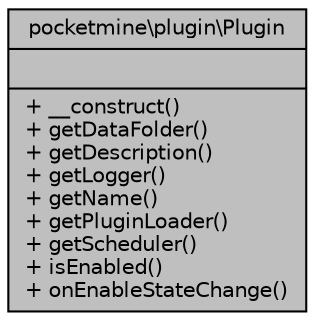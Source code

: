 digraph "pocketmine\plugin\Plugin"
{
 // INTERACTIVE_SVG=YES
 // LATEX_PDF_SIZE
  edge [fontname="Helvetica",fontsize="10",labelfontname="Helvetica",labelfontsize="10"];
  node [fontname="Helvetica",fontsize="10",shape=record];
  Node1 [label="{pocketmine\\plugin\\Plugin\n||+ __construct()\l+ getDataFolder()\l+ getDescription()\l+ getLogger()\l+ getName()\l+ getPluginLoader()\l+ getScheduler()\l+ isEnabled()\l+ onEnableStateChange()\l}",height=0.2,width=0.4,color="black", fillcolor="grey75", style="filled", fontcolor="black",tooltip=" "];
}
